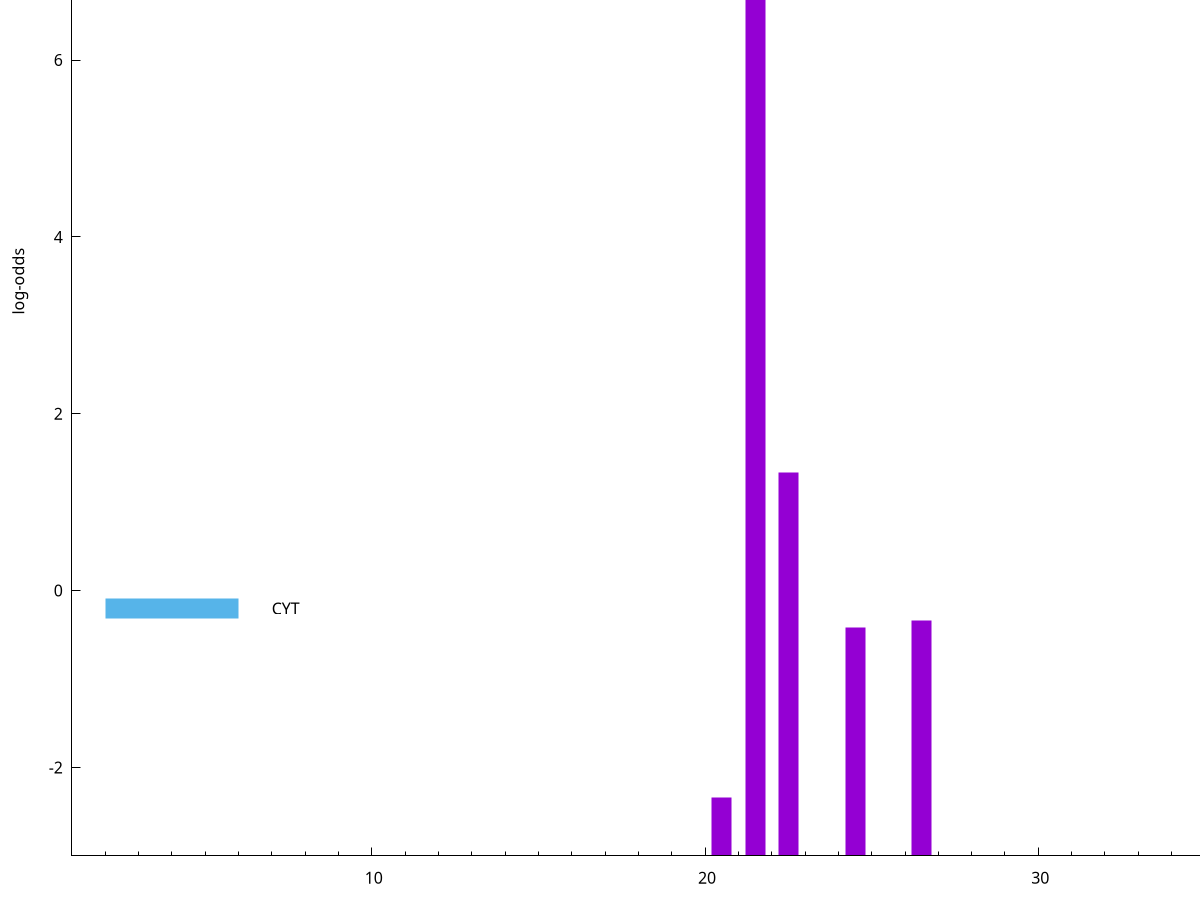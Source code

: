 set title "LipoP predictions for SRR5666609.gff"
set size 2., 1.4
set xrange [1:70] 
set mxtics 10
set yrange [-3:10]
set y2range [0:13]
set ylabel "log-odds"
set term postscript eps color solid "Helvetica" 30
set output "SRR5666609.gff1.eps"
set arrow from 2,9.50097 to 6,9.50097 nohead lt 1 lw 20
set label "SpI" at 7,9.50097
set arrow from 2,-0.200913 to 6,-0.200913 nohead lt 3 lw 20
set label "CYT" at 7,-0.200913
set arrow from 2,9.50097 to 6,9.50097 nohead lt 1 lw 20
set label "SpI" at 7,9.50097
# NOTE: The scores below are the log-odds scores with the threshold
# NOTE: subtracted (a hack to make gnuplot make the histogram all
# NOTE: look nice).
plot "-" axes x1y2 title "" with impulses lt 1 lw 20
21.500000 12.492130
22.500000 4.340270
26.500000 2.662172
24.500000 2.588454
20.500000 0.666220
e
exit
